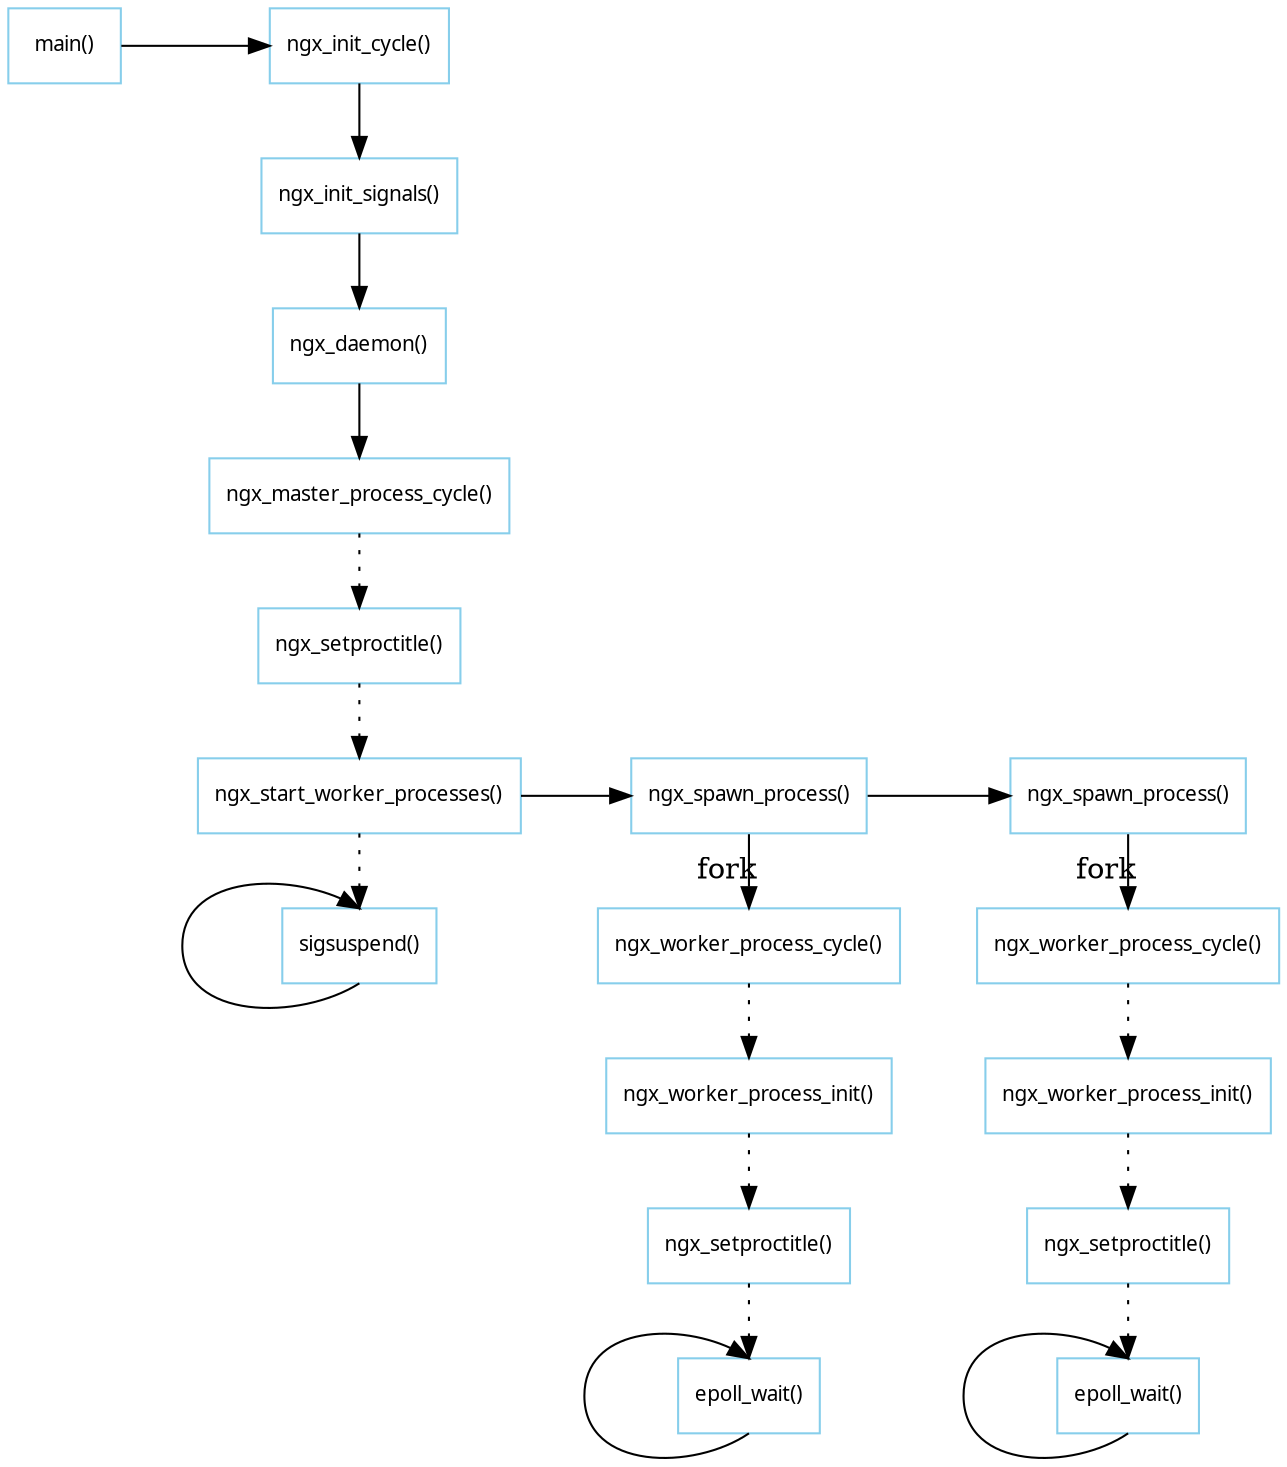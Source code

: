 digraph ngx_process_construct {
   rankdir=LR;
   node [shape=box, color=skyblue, fontname="Verdana", fontsize=10];
   
   "main()" -> "ngx_init_cycle()" -> "ngx_init_signals()" -> "ngx_daemon()" -> "ngx_master_process_cycle()";

   master_cycle_loop [label="sigsuspend()"];

   "ngx_master_process_cycle()" -> "ngx_setproctitle()" -> "ngx_start_worker_processes()" -> master_cycle_loop [style=dotted];
    master_cycle_loop:s -> master_cycle_loop:n;

   {rank="same";  "ngx_init_cycle()"; "ngx_init_signals()" ; "ngx_daemon()" ; "ngx_master_process_cycle()";
                             "ngx_setproctitle()";  "ngx_start_worker_processes()"; master_cycle_loop};


    ngx_spawn_process1 [label= "ngx_spawn_process()"];
    ngx_spawn_process2 [label= "ngx_spawn_process()"];

    ngx_worker_process_cycle1 [label= "ngx_worker_process_cycle()"];
    ngx_worker_process_cycle2 [label= "ngx_worker_process_cycle()"];

    ngx_worker_process_init1 [label= "ngx_worker_process_init()"];
    ngx_worker_process_init2 [label= "ngx_worker_process_init()"];

    ngx_setproctitle1 [label= "ngx_setproctitle()"];
    ngx_setproctitle2 [label= "ngx_setproctitle()"];

    worker_cycle_loop1 [label= "epoll_wait()"];
    worker_cycle_loop2 [label= "epoll_wait()"];

   "ngx_start_worker_processes()" -> ngx_spawn_process1 -> ngx_spawn_process2 ;

    ngx_spawn_process1 -> ngx_worker_process_cycle1 [label="fork"];
    ngx_spawn_process2 -> ngx_worker_process_cycle2 [label="fork"];
    
    ngx_worker_process_cycle1 -> ngx_worker_process_init1 -> ngx_setproctitle1 -> worker_cycle_loop1 [style=dotted];
    ngx_worker_process_cycle2 -> ngx_worker_process_init2 -> ngx_setproctitle2 -> worker_cycle_loop2 [style=dotted];

    worker_cycle_loop1:s -> worker_cycle_loop1:n;
    worker_cycle_loop2:s -> worker_cycle_loop2:n;

    {rank=same; ngx_spawn_process1; ngx_worker_process_cycle1; ngx_worker_process_init1; ngx_setproctitle1; worker_cycle_loop1};
    {rank=same; ngx_spawn_process2; ngx_worker_process_cycle2; ngx_worker_process_init2; ngx_setproctitle2; worker_cycle_loop2};
}